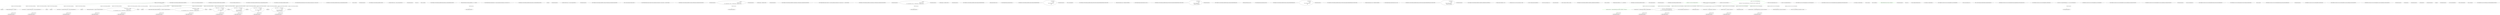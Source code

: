 digraph  {
n116 [label="Hangfire.Core.Tests.BackgroundJobFacts", span=""];
n0 [cluster="Hangfire.Core.Tests.BackgroundJobFacts.BackgroundJobFacts()", label="Entry Hangfire.Core.Tests.BackgroundJobFacts.BackgroundJobFacts()", span="12-12"];
n1 [cluster="Hangfire.Core.Tests.BackgroundJobFacts.BackgroundJobFacts()", label="_client = new Mock<IBackgroundJobClient>()", span="14-14"];
n2 [cluster="Hangfire.Core.Tests.BackgroundJobFacts.BackgroundJobFacts()", label="Exit Hangfire.Core.Tests.BackgroundJobFacts.BackgroundJobFacts()", span="12-12"];
n3 [cluster="Mock<IBackgroundJobClient>.cstr", label="Entry Mock<IBackgroundJobClient>.cstr", span=""];
n4 [cluster="Hangfire.Core.Tests.BackgroundJobFacts.Enqueue_CreatesAJobInEnqueuedState()", label="Entry Hangfire.Core.Tests.BackgroundJobFacts.Enqueue_CreatesAJobInEnqueuedState()", span="18-18"];
n5 [cluster="Hangfire.Core.Tests.BackgroundJobFacts.Enqueue_CreatesAJobInEnqueuedState()", label="Initialize()", span="20-20"];
n6 [cluster="Hangfire.Core.Tests.BackgroundJobFacts.Enqueue_CreatesAJobInEnqueuedState()", label="BackgroundJob.Enqueue(() => Method())", span="22-22"];
n9 [cluster="Hangfire.Core.Tests.BackgroundJobFacts.Initialize()", label="Entry Hangfire.Core.Tests.BackgroundJobFacts.Initialize()", span="123-123"];
n7 [cluster="Hangfire.Core.Tests.BackgroundJobFacts.Enqueue_CreatesAJobInEnqueuedState()", label="_client.Verify(x => x.Create(It.IsNotNull<Job>(), It.IsAny<EnqueuedState>()))", span="24-24"];
n10 [cluster="Hangfire.BackgroundJob.Enqueue(System.Linq.Expressions.Expression<System.Action>)", label="Entry Hangfire.BackgroundJob.Enqueue(System.Linq.Expressions.Expression<System.Action>)", span="60-60"];
n12 [cluster="lambda expression", label="Entry lambda expression", span="22-22"];
n8 [cluster="Hangfire.Core.Tests.BackgroundJobFacts.Enqueue_CreatesAJobInEnqueuedState()", label="Exit Hangfire.Core.Tests.BackgroundJobFacts.Enqueue_CreatesAJobInEnqueuedState()", span="18-18"];
n11 [cluster="Unk.Verify", label="Entry Unk.Verify", span=""];
n16 [cluster="lambda expression", label="Entry lambda expression", span="24-24"];
n13 [cluster="lambda expression", label="Method()", span="22-22"];
n14 [cluster="lambda expression", label="Exit lambda expression", span="22-22"];
n15 [cluster="Hangfire.Core.Tests.BackgroundJobFacts.Method()", label="Entry Hangfire.Core.Tests.BackgroundJobFacts.Method()", span="128-128"];
n17 [cluster="lambda expression", label="x.Create(It.IsNotNull<Job>(), It.IsAny<EnqueuedState>())", span="24-24"];
n18 [cluster="lambda expression", label="Exit lambda expression", span="24-24"];
n19 [cluster="Unk.>", label="Entry Unk.>", span=""];
n20 [cluster="Unk.Create", label="Entry Unk.Create", span=""];
n21 [cluster="Hangfire.Core.Tests.BackgroundJobFacts.EnqueueGeneric_CreatesAJobInEnqueuedState()", label="Entry Hangfire.Core.Tests.BackgroundJobFacts.EnqueueGeneric_CreatesAJobInEnqueuedState()", span="28-28"];
n22 [cluster="Hangfire.Core.Tests.BackgroundJobFacts.EnqueueGeneric_CreatesAJobInEnqueuedState()", label="Initialize()", span="30-30"];
n23 [cluster="Hangfire.Core.Tests.BackgroundJobFacts.EnqueueGeneric_CreatesAJobInEnqueuedState()", label="BackgroundJob.Enqueue<BackgroundJobFacts>(x => x.Method())", span="32-32"];
n24 [cluster="Hangfire.Core.Tests.BackgroundJobFacts.EnqueueGeneric_CreatesAJobInEnqueuedState()", label="_client.Verify(x => x.Create(It.IsNotNull<Job>(), It.IsAny<EnqueuedState>()))", span="34-34"];
n26 [cluster="Hangfire.BackgroundJob.Enqueue<T>(System.Linq.Expressions.Expression<System.Action<T>>)", label="Entry Hangfire.BackgroundJob.Enqueue<T>(System.Linq.Expressions.Expression<System.Action<T>>)", span="76-76"];
n27 [cluster="lambda expression", label="Entry lambda expression", span="32-32"];
n25 [cluster="Hangfire.Core.Tests.BackgroundJobFacts.EnqueueGeneric_CreatesAJobInEnqueuedState()", label="Exit Hangfire.Core.Tests.BackgroundJobFacts.EnqueueGeneric_CreatesAJobInEnqueuedState()", span="28-28"];
n30 [cluster="lambda expression", label="Entry lambda expression", span="34-34"];
n28 [cluster="lambda expression", label="x.Method()", span="32-32"];
n29 [cluster="lambda expression", label="Exit lambda expression", span="32-32"];
n31 [cluster="lambda expression", label="x.Create(It.IsNotNull<Job>(), It.IsAny<EnqueuedState>())", span="34-34"];
n32 [cluster="lambda expression", label="Exit lambda expression", span="34-34"];
n33 [cluster="Hangfire.Core.Tests.BackgroundJobFacts.Schedule_WithTimeSpan_CreatesAJobInScheduledState()", label="Entry Hangfire.Core.Tests.BackgroundJobFacts.Schedule_WithTimeSpan_CreatesAJobInScheduledState()", span="38-38"];
n34 [cluster="Hangfire.Core.Tests.BackgroundJobFacts.Schedule_WithTimeSpan_CreatesAJobInScheduledState()", label="Initialize()", span="40-40"];
n35 [cluster="Hangfire.Core.Tests.BackgroundJobFacts.Schedule_WithTimeSpan_CreatesAJobInScheduledState()", label="BackgroundJob.Schedule(() => Method(), TimeSpan.FromDays(1))", span="42-42"];
n36 [cluster="Hangfire.Core.Tests.BackgroundJobFacts.Schedule_WithTimeSpan_CreatesAJobInScheduledState()", label="_client.Verify(x => x.Create(\r\n                It.IsNotNull<Job>(),\r\n                It.Is<ScheduledState>(state => state.EnqueueAt > DateTime.UtcNow)))", span="44-46"];
n38 [cluster="System.TimeSpan.FromDays(double)", label="Entry System.TimeSpan.FromDays(double)", span="0-0"];
n39 [cluster="Hangfire.BackgroundJob.Schedule(System.Linq.Expressions.Expression<System.Action>, System.TimeSpan)", label="Entry Hangfire.BackgroundJob.Schedule(System.Linq.Expressions.Expression<System.Action>, System.TimeSpan)", span="90-90"];
n40 [cluster="lambda expression", label="Entry lambda expression", span="42-42"];
n37 [cluster="Hangfire.Core.Tests.BackgroundJobFacts.Schedule_WithTimeSpan_CreatesAJobInScheduledState()", label="Exit Hangfire.Core.Tests.BackgroundJobFacts.Schedule_WithTimeSpan_CreatesAJobInScheduledState()", span="38-38"];
n43 [cluster="lambda expression", label="Entry lambda expression", span="44-46"];
n41 [cluster="lambda expression", label="Method()", span="42-42"];
n42 [cluster="lambda expression", label="Exit lambda expression", span="42-42"];
n44 [cluster="lambda expression", label="x.Create(\r\n                It.IsNotNull<Job>(),\r\n                It.Is<ScheduledState>(state => state.EnqueueAt > DateTime.UtcNow))", span="44-46"];
n45 [cluster="lambda expression", label="Exit lambda expression", span="44-46"];
n46 [cluster="lambda expression", label="Entry lambda expression", span="46-46"];
n47 [cluster="lambda expression", label="state.EnqueueAt > DateTime.UtcNow", span="46-46"];
n48 [cluster="lambda expression", label="Exit lambda expression", span="46-46"];
n49 [cluster="Hangfire.Core.Tests.BackgroundJobFacts.ScheduleGeneric_WithTimeSpan_CreatesAJobInScheduledState()", label="Entry Hangfire.Core.Tests.BackgroundJobFacts.ScheduleGeneric_WithTimeSpan_CreatesAJobInScheduledState()", span="50-50"];
n50 [cluster="Hangfire.Core.Tests.BackgroundJobFacts.ScheduleGeneric_WithTimeSpan_CreatesAJobInScheduledState()", label="Initialize()", span="52-52"];
n51 [cluster="Hangfire.Core.Tests.BackgroundJobFacts.ScheduleGeneric_WithTimeSpan_CreatesAJobInScheduledState()", label="BackgroundJob.Schedule<BackgroundJobFacts>(x => Method(), TimeSpan.FromDays(1))", span="54-54"];
n52 [cluster="Hangfire.Core.Tests.BackgroundJobFacts.ScheduleGeneric_WithTimeSpan_CreatesAJobInScheduledState()", label="_client.Verify(x => x.Create(\r\n                It.IsNotNull<Job>(),\r\n                It.Is<ScheduledState>(state => state.EnqueueAt > DateTime.UtcNow)))", span="56-58"];
n54 [cluster="Hangfire.BackgroundJob.Schedule<T>(System.Linq.Expressions.Expression<System.Action<T>>, System.TimeSpan)", label="Entry Hangfire.BackgroundJob.Schedule<T>(System.Linq.Expressions.Expression<System.Action<T>>, System.TimeSpan)", span="105-105"];
n55 [cluster="lambda expression", label="Entry lambda expression", span="54-54"];
n53 [cluster="Hangfire.Core.Tests.BackgroundJobFacts.ScheduleGeneric_WithTimeSpan_CreatesAJobInScheduledState()", label="Exit Hangfire.Core.Tests.BackgroundJobFacts.ScheduleGeneric_WithTimeSpan_CreatesAJobInScheduledState()", span="50-50"];
n58 [cluster="lambda expression", label="Entry lambda expression", span="56-58"];
n56 [cluster="lambda expression", label="Method()", span="54-54"];
n57 [cluster="lambda expression", label="Exit lambda expression", span="54-54"];
n59 [cluster="lambda expression", label="x.Create(\r\n                It.IsNotNull<Job>(),\r\n                It.Is<ScheduledState>(state => state.EnqueueAt > DateTime.UtcNow))", span="56-58"];
n60 [cluster="lambda expression", label="Exit lambda expression", span="56-58"];
n61 [cluster="lambda expression", label="Entry lambda expression", span="58-58"];
n62 [cluster="lambda expression", label="state.EnqueueAt > DateTime.UtcNow", span="58-58"];
n63 [cluster="lambda expression", label="Exit lambda expression", span="58-58"];
n64 [cluster="Hangfire.Core.Tests.BackgroundJobFacts.Delete_ChangesStateOfAJobToDeleted()", label="Entry Hangfire.Core.Tests.BackgroundJobFacts.Delete_ChangesStateOfAJobToDeleted()", span="62-62"];
n65 [cluster="Hangfire.Core.Tests.BackgroundJobFacts.Delete_ChangesStateOfAJobToDeleted()", label="Initialize()", span="64-64"];
n66 [cluster="Hangfire.Core.Tests.BackgroundJobFacts.Delete_ChangesStateOfAJobToDeleted()", label="BackgroundJob.Delete(''job-id'')", span="66-66"];
n67 [cluster="Hangfire.Core.Tests.BackgroundJobFacts.Delete_ChangesStateOfAJobToDeleted()", label="_client.Verify(x => x.ChangeState(\r\n                ''job-id'',\r\n                It.IsAny<DeletedState>(),\r\n                null))", span="68-71"];
n69 [cluster="Hangfire.BackgroundJob.Delete(string)", label="Entry Hangfire.BackgroundJob.Delete(string)", span="119-119"];
n68 [cluster="Hangfire.Core.Tests.BackgroundJobFacts.Delete_ChangesStateOfAJobToDeleted()", label="Exit Hangfire.Core.Tests.BackgroundJobFacts.Delete_ChangesStateOfAJobToDeleted()", span="62-62"];
n70 [cluster="lambda expression", label="Entry lambda expression", span="68-71"];
n71 [cluster="lambda expression", label="x.ChangeState(\r\n                ''job-id'',\r\n                It.IsAny<DeletedState>(),\r\n                null)", span="68-71"];
n72 [cluster="lambda expression", label="Exit lambda expression", span="68-71"];
n73 [cluster="Unk.ChangeState", label="Entry Unk.ChangeState", span=""];
n74 [cluster="Hangfire.Core.Tests.BackgroundJobFacts.Delete_WithFromState_ChangesStateOfAJobToDeleted_WithFromState()", label="Entry Hangfire.Core.Tests.BackgroundJobFacts.Delete_WithFromState_ChangesStateOfAJobToDeleted_WithFromState()", span="75-75"];
n75 [cluster="Hangfire.Core.Tests.BackgroundJobFacts.Delete_WithFromState_ChangesStateOfAJobToDeleted_WithFromState()", label="Initialize()", span="77-77"];
n76 [cluster="Hangfire.Core.Tests.BackgroundJobFacts.Delete_WithFromState_ChangesStateOfAJobToDeleted_WithFromState()", label="BackgroundJob.Delete(''job-id'', FailedState.StateName)", span="79-79"];
n77 [cluster="Hangfire.Core.Tests.BackgroundJobFacts.Delete_WithFromState_ChangesStateOfAJobToDeleted_WithFromState()", label="_client.Verify(x => x.ChangeState(\r\n                ''job-id'',\r\n                It.IsAny<DeletedState>(),\r\n                FailedState.StateName))", span="81-84"];
n79 [cluster="Hangfire.BackgroundJob.Delete(string, string)", label="Entry Hangfire.BackgroundJob.Delete(string, string)", span="135-135"];
n78 [cluster="Hangfire.Core.Tests.BackgroundJobFacts.Delete_WithFromState_ChangesStateOfAJobToDeleted_WithFromState()", label="Exit Hangfire.Core.Tests.BackgroundJobFacts.Delete_WithFromState_ChangesStateOfAJobToDeleted_WithFromState()", span="75-75"];
n80 [cluster="lambda expression", label="Entry lambda expression", span="81-84"];
n81 [cluster="lambda expression", label="x.ChangeState(\r\n                ''job-id'',\r\n                It.IsAny<DeletedState>(),\r\n                FailedState.StateName)", span="81-84"];
n82 [cluster="lambda expression", label="Exit lambda expression", span="81-84"];
n83 [cluster="Hangfire.Core.Tests.BackgroundJobFacts.Requeue_ChangesStateOfAJobToEnqueued()", label="Entry Hangfire.Core.Tests.BackgroundJobFacts.Requeue_ChangesStateOfAJobToEnqueued()", span="88-88"];
n84 [cluster="Hangfire.Core.Tests.BackgroundJobFacts.Requeue_ChangesStateOfAJobToEnqueued()", label="Initialize()", span="90-90"];
n85 [cluster="Hangfire.Core.Tests.BackgroundJobFacts.Requeue_ChangesStateOfAJobToEnqueued()", label="BackgroundJob.Requeue(''job-id'')", span="92-92"];
n86 [cluster="Hangfire.Core.Tests.BackgroundJobFacts.Requeue_ChangesStateOfAJobToEnqueued()", label="_client.Verify(x => x.ChangeState(\r\n                ''job-id'',\r\n                It.IsAny<EnqueuedState>(),\r\n                null))", span="94-97"];
n88 [cluster="Hangfire.BackgroundJob.Requeue(string)", label="Entry Hangfire.BackgroundJob.Requeue(string)", span="148-148"];
n87 [cluster="Hangfire.Core.Tests.BackgroundJobFacts.Requeue_ChangesStateOfAJobToEnqueued()", label="Exit Hangfire.Core.Tests.BackgroundJobFacts.Requeue_ChangesStateOfAJobToEnqueued()", span="88-88"];
n89 [cluster="lambda expression", label="Entry lambda expression", span="94-97"];
n90 [cluster="lambda expression", label="x.ChangeState(\r\n                ''job-id'',\r\n                It.IsAny<EnqueuedState>(),\r\n                null)", span="94-97"];
n91 [cluster="lambda expression", label="Exit lambda expression", span="94-97"];
n92 [cluster="Hangfire.Core.Tests.BackgroundJobFacts.Requeue_WithFromState_ChangesStateOfAJobToEnqueued_WithFromState()", label="Entry Hangfire.Core.Tests.BackgroundJobFacts.Requeue_WithFromState_ChangesStateOfAJobToEnqueued_WithFromState()", span="101-101"];
n93 [cluster="Hangfire.Core.Tests.BackgroundJobFacts.Requeue_WithFromState_ChangesStateOfAJobToEnqueued_WithFromState()", label="Initialize()", span="103-103"];
n94 [cluster="Hangfire.Core.Tests.BackgroundJobFacts.Requeue_WithFromState_ChangesStateOfAJobToEnqueued_WithFromState()", label="BackgroundJob.Requeue(''job-id'', FailedState.StateName)", span="105-105"];
n95 [cluster="Hangfire.Core.Tests.BackgroundJobFacts.Requeue_WithFromState_ChangesStateOfAJobToEnqueued_WithFromState()", label="_client.Verify(x => x.ChangeState(\r\n                ''job-id'',\r\n                It.IsAny<EnqueuedState>(),\r\n                FailedState.StateName))", span="107-110"];
n97 [cluster="Hangfire.BackgroundJob.Requeue(string, string)", label="Entry Hangfire.BackgroundJob.Requeue(string, string)", span="164-164"];
n96 [cluster="Hangfire.Core.Tests.BackgroundJobFacts.Requeue_WithFromState_ChangesStateOfAJobToEnqueued_WithFromState()", label="Exit Hangfire.Core.Tests.BackgroundJobFacts.Requeue_WithFromState_ChangesStateOfAJobToEnqueued_WithFromState()", span="101-101"];
n98 [cluster="lambda expression", label="Entry lambda expression", span="107-110"];
n99 [cluster="lambda expression", label="x.ChangeState(\r\n                ''job-id'',\r\n                It.IsAny<EnqueuedState>(),\r\n                FailedState.StateName)", span="107-110"];
n100 [cluster="lambda expression", label="Exit lambda expression", span="107-110"];
n101 [cluster="Hangfire.Core.Tests.BackgroundJobFacts.ClientFactory_HasDefaultValue_ThatReturns()", label="Entry Hangfire.Core.Tests.BackgroundJobFacts.ClientFactory_HasDefaultValue_ThatReturns()", span="114-114"];
n102 [cluster="Hangfire.Core.Tests.BackgroundJobFacts.ClientFactory_HasDefaultValue_ThatReturns()", label="BackgroundJob.ClientFactory = null", span="116-116"];
n103 [cluster="Hangfire.Core.Tests.BackgroundJobFacts.ClientFactory_HasDefaultValue_ThatReturns()", label="JobStorage.Current = new Mock<JobStorage>().Object", span="117-117"];
n104 [cluster="Hangfire.Core.Tests.BackgroundJobFacts.ClientFactory_HasDefaultValue_ThatReturns()", label="var client = BackgroundJob.ClientFactory()", span="119-119"];
n107 [cluster="Mock<JobStorage>.cstr", label="Entry Mock<JobStorage>.cstr", span=""];
n105 [cluster="Hangfire.Core.Tests.BackgroundJobFacts.ClientFactory_HasDefaultValue_ThatReturns()", label="Assert.NotNull(client)", span="120-120"];
n108 [cluster="System.Func<TResult>.Invoke()", label="Entry System.Func<TResult>.Invoke()", span="0-0"];
n106 [cluster="Hangfire.Core.Tests.BackgroundJobFacts.ClientFactory_HasDefaultValue_ThatReturns()", label="Exit Hangfire.Core.Tests.BackgroundJobFacts.ClientFactory_HasDefaultValue_ThatReturns()", span="114-114"];
n109 [cluster="Unk.NotNull", label="Entry Unk.NotNull", span=""];
n110 [cluster="Hangfire.Core.Tests.BackgroundJobFacts.Initialize()", label="BackgroundJob.ClientFactory = () => _client.Object", span="125-125"];
n111 [cluster="Hangfire.Core.Tests.BackgroundJobFacts.Initialize()", label="Exit Hangfire.Core.Tests.BackgroundJobFacts.Initialize()", span="123-123"];
n112 [cluster="lambda expression", label="Entry lambda expression", span="125-125"];
n113 [cluster="lambda expression", label="_client.Object", span="125-125"];
n114 [cluster="lambda expression", label="Exit lambda expression", span="125-125"];
n115 [cluster="Hangfire.Core.Tests.BackgroundJobFacts.Method()", label="Exit Hangfire.Core.Tests.BackgroundJobFacts.Method()", span="128-128"];
d2 [cluster="HangFire.Core.Tests.Server.ServerWatchdogFacts.ServerWatchdogFacts()", color=green, community=0, label="_connection = new Mock<IStorageConnection>()", prediction=0, span="19-19"];
d63 [label="HangFire.Core.Tests.Server.ServerWatchdogFacts", span=""];
d1 [cluster="HangFire.Core.Tests.Server.ServerWatchdogFacts.ServerWatchdogFacts()", label="_storage = new Mock<JobStorage>()", span="18-18"];
d3 [cluster="HangFire.Core.Tests.Server.ServerWatchdogFacts.ServerWatchdogFacts()", color=green, community=0, label="_options = new ServerWatchdogOptions\r\n            {\r\n                CheckInterval = Timeout.InfiniteTimeSpan // To check that it exits by cancellation token\r\n            }", prediction=1, span="20-23"];
d8 [cluster="Mock<IStorageConnection>.cstr", label="Entry Mock<IStorageConnection>.cstr", span=""];
d4 [cluster="HangFire.Core.Tests.Server.ServerWatchdogFacts.ServerWatchdogFacts()", label="_token = new CancellationToken(true)", span="24-24"];
d9 [cluster="HangFire.Server.ServerWatchdogOptions.ServerWatchdogOptions()", label="Entry HangFire.Server.ServerWatchdogOptions.ServerWatchdogOptions()", span="22-22"];
d49 [cluster="HangFire.Core.Tests.Server.ServerWatchdogFacts.Execute_DelegatesRemovalToStorageConnection()", color=green, community=0, label="_connection.Setup(x => x.RemoveTimedOutServers(It.IsAny<TimeSpan>())).Returns(1)", prediction=2, span="56-56"];
d48 [cluster="HangFire.Core.Tests.Server.ServerWatchdogFacts.Execute_DelegatesRemovalToStorageConnection()", label="Entry HangFire.Core.Tests.Server.ServerWatchdogFacts.Execute_DelegatesRemovalToStorageConnection()", span="54-54"];
d50 [cluster="HangFire.Core.Tests.Server.ServerWatchdogFacts.Execute_DelegatesRemovalToStorageConnection()", label="var watchdog = CreateWatchdog()", span="57-57"];
d11 [cluster="Unk.Setup", label="Entry Unk.Setup", span=""];
d12 [cluster="Unk.Returns", label="Entry Unk.Returns", span=""];
d54 [cluster="lambda expression", label="Entry lambda expression", span="56-56"];
d55 [cluster="lambda expression", color=green, community=0, label="x.RemoveTimedOutServers(It.IsAny<TimeSpan>())", prediction=3, span="56-56"];
d56 [cluster="lambda expression", label="Exit lambda expression", span="56-56"];
d20 [cluster="Unk.>", label="Entry Unk.>", span=""];
d57 [cluster="Unk.RemoveTimedOutServers", label="Entry Unk.RemoveTimedOutServers", span=""];
d5 [cluster="HangFire.Core.Tests.Server.ServerWatchdogFacts.ServerWatchdogFacts()", label="_storage.Setup(x => x.GetConnection()).Returns(_connection.Object)", span="26-26"];
d26 [cluster="HangFire.Core.Tests.Server.ServerWatchdogFacts.Ctor_ThrowsAnException_WhenOptionsValueIsNull()", label="Assert.Throws<ArgumentNullException>(\r\n                () => new ServerWatchdog(_storage.Object, null))", span="38-39"];
d29 [cluster="lambda expression", label="new ServerWatchdog(_storage.Object, null)", span="39-39"];
d33 [cluster="HangFire.Core.Tests.Server.ServerWatchdogFacts.Execute_GetsConnectionAndReleasesIt()", label="var watchdog = CreateWatchdog()", span="45-45"];
d34 [cluster="HangFire.Core.Tests.Server.ServerWatchdogFacts.Execute_GetsConnectionAndReleasesIt()", label="watchdog.Execute(_token)", span="47-47"];
d35 [cluster="HangFire.Core.Tests.Server.ServerWatchdogFacts.Execute_GetsConnectionAndReleasesIt()", label="_storage.Verify(x => x.GetConnection(), Times.Once)", span="49-49"];
d36 [cluster="HangFire.Core.Tests.Server.ServerWatchdogFacts.Execute_GetsConnectionAndReleasesIt()", label="_connection.Verify(x => x.Dispose(), Times.Once)", span="50-50"];
d51 [cluster="HangFire.Core.Tests.Server.ServerWatchdogFacts.Execute_DelegatesRemovalToStorageConnection()", label="watchdog.Execute(_token)", span="59-59"];
d52 [cluster="HangFire.Core.Tests.Server.ServerWatchdogFacts.Execute_DelegatesRemovalToStorageConnection()", label="_connection.Verify(x => x.RemoveTimedOutServers(_options.ServerTimeout))", span="61-61"];
d59 [cluster="lambda expression", label="x.RemoveTimedOutServers(_options.ServerTimeout)", span="61-61"];
d61 [cluster="HangFire.Core.Tests.Server.ServerWatchdogFacts.CreateWatchdog()", label="return new ServerWatchdog(_storage.Object, _options);", span="66-66"];
d0 [cluster="HangFire.Core.Tests.Server.ServerWatchdogFacts.ServerWatchdogFacts()", label="Entry HangFire.Core.Tests.Server.ServerWatchdogFacts.ServerWatchdogFacts()", span="16-16"];
d7 [cluster="Mock<JobStorage>.cstr", label="Entry Mock<JobStorage>.cstr", span=""];
d10 [cluster="System.Threading.CancellationToken.CancellationToken(bool)", label="Entry System.Threading.CancellationToken.CancellationToken(bool)", span="0-0"];
d53 [cluster="HangFire.Core.Tests.Server.ServerWatchdogFacts.Execute_DelegatesRemovalToStorageConnection()", label="Exit HangFire.Core.Tests.Server.ServerWatchdogFacts.Execute_DelegatesRemovalToStorageConnection()", span="54-54"];
d38 [cluster="HangFire.Core.Tests.Server.ServerWatchdogFacts.CreateWatchdog()", label="Entry HangFire.Core.Tests.Server.ServerWatchdogFacts.CreateWatchdog()", span="64-64"];
d18 [cluster="HangFire.Core.Tests.Server.ServerWatchdogFacts.Ctor_ThrowsAnException_WhenStorageIsNull()", label="Assert.Throws<ArgumentNullException>(() => new ServerWatchdog(null))", span="32-32"];
d6 [cluster="HangFire.Core.Tests.Server.ServerWatchdogFacts.ServerWatchdogFacts()", label="Exit HangFire.Core.Tests.Server.ServerWatchdogFacts.ServerWatchdogFacts()", span="16-16"];
d13 [cluster="lambda expression", label="Entry lambda expression", span="26-26"];
d25 [cluster="HangFire.Core.Tests.Server.ServerWatchdogFacts.Ctor_ThrowsAnException_WhenOptionsValueIsNull()", label="Entry HangFire.Core.Tests.Server.ServerWatchdogFacts.Ctor_ThrowsAnException_WhenOptionsValueIsNull()", span="36-36"];
d27 [cluster="HangFire.Core.Tests.Server.ServerWatchdogFacts.Ctor_ThrowsAnException_WhenOptionsValueIsNull()", label="Exit HangFire.Core.Tests.Server.ServerWatchdogFacts.Ctor_ThrowsAnException_WhenOptionsValueIsNull()", span="36-36"];
d28 [cluster="lambda expression", label="Entry lambda expression", span="39-39"];
d30 [cluster="lambda expression", label="Exit lambda expression", span="39-39"];
d31 [cluster="ServerWatchdog.cstr", label="Entry ServerWatchdog.cstr", span=""];
d32 [cluster="HangFire.Core.Tests.Server.ServerWatchdogFacts.Execute_GetsConnectionAndReleasesIt()", label="Entry HangFire.Core.Tests.Server.ServerWatchdogFacts.Execute_GetsConnectionAndReleasesIt()", span="43-43"];
d39 [cluster="HangFire.Server.ServerWatchdog.Execute(System.Threading.CancellationToken)", label="Entry HangFire.Server.ServerWatchdog.Execute(System.Threading.CancellationToken)", span="43-43"];
d40 [cluster="Unk.Verify", label="Entry Unk.Verify", span=""];
d41 [cluster="lambda expression", label="Entry lambda expression", span="49-49"];
d37 [cluster="HangFire.Core.Tests.Server.ServerWatchdogFacts.Execute_GetsConnectionAndReleasesIt()", label="Exit HangFire.Core.Tests.Server.ServerWatchdogFacts.Execute_GetsConnectionAndReleasesIt()", span="43-43"];
d44 [cluster="lambda expression", label="Entry lambda expression", span="50-50"];
d58 [cluster="lambda expression", label="Entry lambda expression", span="61-61"];
d60 [cluster="lambda expression", label="Exit lambda expression", span="61-61"];
d62 [cluster="HangFire.Core.Tests.Server.ServerWatchdogFacts.CreateWatchdog()", label="Exit HangFire.Core.Tests.Server.ServerWatchdogFacts.CreateWatchdog()", span="64-64"];
d17 [cluster="HangFire.Core.Tests.Server.ServerWatchdogFacts.Ctor_ThrowsAnException_WhenStorageIsNull()", label="Entry HangFire.Core.Tests.Server.ServerWatchdogFacts.Ctor_ThrowsAnException_WhenStorageIsNull()", span="30-30"];
d19 [cluster="HangFire.Core.Tests.Server.ServerWatchdogFacts.Ctor_ThrowsAnException_WhenStorageIsNull()", label="Exit HangFire.Core.Tests.Server.ServerWatchdogFacts.Ctor_ThrowsAnException_WhenStorageIsNull()", span="30-30"];
d21 [cluster="lambda expression", label="Entry lambda expression", span="32-32"];
d15 [cluster="lambda expression", label="Exit lambda expression", span="26-26"];
d14 [cluster="lambda expression", label="x.GetConnection()", span="26-26"];
d43 [cluster="lambda expression", label="Exit lambda expression", span="49-49"];
d42 [cluster="lambda expression", label="x.GetConnection()", span="49-49"];
d46 [cluster="lambda expression", label="Exit lambda expression", span="50-50"];
d45 [cluster="lambda expression", label="x.Dispose()", span="50-50"];
d23 [cluster="lambda expression", label="Exit lambda expression", span="32-32"];
d22 [cluster="lambda expression", label="new ServerWatchdog(null)", span="32-32"];
d16 [cluster="Unk.GetConnection", label="Entry Unk.GetConnection", span=""];
d47 [cluster="Unk.Dispose", label="Entry Unk.Dispose", span=""];
d24 [cluster="HangFire.Server.ServerWatchdog.ServerWatchdog(HangFire.JobStorage)", label="Entry HangFire.Server.ServerWatchdog.ServerWatchdog(HangFire.JobStorage)", span="29-29"];
n116 -> n5  [color=darkseagreen4, key=1, label="Hangfire.Core.Tests.BackgroundJobFacts", style=dashed];
n116 -> n6  [color=darkseagreen4, key=1, label="Hangfire.Core.Tests.BackgroundJobFacts", style=dashed];
n116 -> n13  [color=darkseagreen4, key=1, label="Hangfire.Core.Tests.BackgroundJobFacts", style=dashed];
n116 -> n7  [color=darkseagreen4, key=1, label="Hangfire.Core.Tests.BackgroundJobFacts", style=dashed];
n116 -> n22  [color=darkseagreen4, key=1, label="Hangfire.Core.Tests.BackgroundJobFacts", style=dashed];
n116 -> n24  [color=darkseagreen4, key=1, label="Hangfire.Core.Tests.BackgroundJobFacts", style=dashed];
n116 -> n34  [color=darkseagreen4, key=1, label="Hangfire.Core.Tests.BackgroundJobFacts", style=dashed];
n116 -> n35  [color=darkseagreen4, key=1, label="Hangfire.Core.Tests.BackgroundJobFacts", style=dashed];
n116 -> n41  [color=darkseagreen4, key=1, label="Hangfire.Core.Tests.BackgroundJobFacts", style=dashed];
n116 -> n36  [color=darkseagreen4, key=1, label="Hangfire.Core.Tests.BackgroundJobFacts", style=dashed];
n116 -> n50  [color=darkseagreen4, key=1, label="Hangfire.Core.Tests.BackgroundJobFacts", style=dashed];
n116 -> n51  [color=darkseagreen4, key=1, label="Hangfire.Core.Tests.BackgroundJobFacts", style=dashed];
n116 -> n56  [color=darkseagreen4, key=1, label="Hangfire.Core.Tests.BackgroundJobFacts", style=dashed];
n116 -> n52  [color=darkseagreen4, key=1, label="Hangfire.Core.Tests.BackgroundJobFacts", style=dashed];
n116 -> n65  [color=darkseagreen4, key=1, label="Hangfire.Core.Tests.BackgroundJobFacts", style=dashed];
n116 -> n67  [color=darkseagreen4, key=1, label="Hangfire.Core.Tests.BackgroundJobFacts", style=dashed];
n116 -> n75  [color=darkseagreen4, key=1, label="Hangfire.Core.Tests.BackgroundJobFacts", style=dashed];
n116 -> n77  [color=darkseagreen4, key=1, label="Hangfire.Core.Tests.BackgroundJobFacts", style=dashed];
n116 -> n84  [color=darkseagreen4, key=1, label="Hangfire.Core.Tests.BackgroundJobFacts", style=dashed];
n116 -> n86  [color=darkseagreen4, key=1, label="Hangfire.Core.Tests.BackgroundJobFacts", style=dashed];
n116 -> n93  [color=darkseagreen4, key=1, label="Hangfire.Core.Tests.BackgroundJobFacts", style=dashed];
n116 -> n95  [color=darkseagreen4, key=1, label="Hangfire.Core.Tests.BackgroundJobFacts", style=dashed];
n116 -> n113  [color=darkseagreen4, key=1, label="Hangfire.Core.Tests.BackgroundJobFacts", style=dashed];
n6 -> n12  [color=darkseagreen4, key=1, label="lambda expression", style=dashed];
n7 -> n16  [color=darkseagreen4, key=1, label="lambda expression", style=dashed];
n23 -> n27  [color=darkseagreen4, key=1, label="lambda expression", style=dashed];
n24 -> n30  [color=darkseagreen4, key=1, label="lambda expression", style=dashed];
n35 -> n40  [color=darkseagreen4, key=1, label="lambda expression", style=dashed];
n36 -> n43  [color=darkseagreen4, key=1, label="lambda expression", style=dashed];
n44 -> n46  [color=darkseagreen4, key=1, label="lambda expression", style=dashed];
n51 -> n55  [color=darkseagreen4, key=1, label="lambda expression", style=dashed];
n52 -> n58  [color=darkseagreen4, key=1, label="lambda expression", style=dashed];
n59 -> n61  [color=darkseagreen4, key=1, label="lambda expression", style=dashed];
n67 -> n70  [color=darkseagreen4, key=1, label="lambda expression", style=dashed];
n77 -> n80  [color=darkseagreen4, key=1, label="lambda expression", style=dashed];
n86 -> n89  [color=darkseagreen4, key=1, label="lambda expression", style=dashed];
n95 -> n98  [color=darkseagreen4, key=1, label="lambda expression", style=dashed];
d63 -> d49  [color=green, key=1, label="HangFire.Core.Tests.Server.ServerWatchdogFacts", style=dashed];
d63 -> d5  [color=darkseagreen4, key=1, label="HangFire.Core.Tests.Server.ServerWatchdogFacts", style=dashed];
d63 -> d26  [color=darkseagreen4, key=1, label="HangFire.Core.Tests.Server.ServerWatchdogFacts", style=dashed];
d63 -> d29  [color=darkseagreen4, key=1, label="HangFire.Core.Tests.Server.ServerWatchdogFacts", style=dashed];
d63 -> d34  [color=darkseagreen4, key=1, label="HangFire.Core.Tests.Server.ServerWatchdogFacts", style=dashed];
d63 -> d35  [color=darkseagreen4, key=1, label="HangFire.Core.Tests.Server.ServerWatchdogFacts", style=dashed];
d63 -> d36  [color=darkseagreen4, key=1, label="HangFire.Core.Tests.Server.ServerWatchdogFacts", style=dashed];
d63 -> d51  [color=darkseagreen4, key=1, label="HangFire.Core.Tests.Server.ServerWatchdogFacts", style=dashed];
d63 -> d52  [color=darkseagreen4, key=1, label="HangFire.Core.Tests.Server.ServerWatchdogFacts", style=dashed];
d63 -> d59  [color=darkseagreen4, key=1, label="HangFire.Core.Tests.Server.ServerWatchdogFacts", style=dashed];
d63 -> d61  [color=darkseagreen4, key=1, label="HangFire.Core.Tests.Server.ServerWatchdogFacts", style=dashed];
d49 -> d54  [color=green, key=1, label="lambda expression", style=dashed];
d5 -> d13  [color=darkseagreen4, key=1, label="lambda expression", style=dashed];
d26 -> d28  [color=darkseagreen4, key=1, label="lambda expression", style=dashed];
d35 -> d41  [color=darkseagreen4, key=1, label="lambda expression", style=dashed];
d36 -> d44  [color=darkseagreen4, key=1, label="lambda expression", style=dashed];
d52 -> d58  [color=darkseagreen4, key=1, label="lambda expression", style=dashed];
d18 -> d21  [color=darkseagreen4, key=1, label="lambda expression", style=dashed];
}
